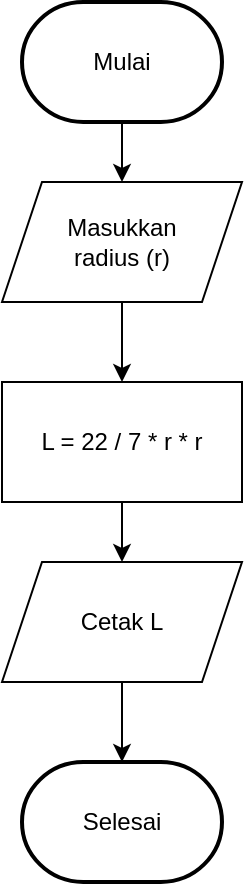 <mxfile version="21.4.0" type="github">
  <diagram name="1.1 luas lingkaran" id="jYa8t2axEULJ61oJ8DdW">
    <mxGraphModel dx="1374" dy="795" grid="1" gridSize="10" guides="1" tooltips="1" connect="1" arrows="1" fold="1" page="1" pageScale="1" pageWidth="850" pageHeight="1100" math="0" shadow="0">
      <root>
        <mxCell id="0" />
        <mxCell id="1" parent="0" />
        <mxCell id="-H5J235AecT4ngG6NxTq-6" value="" style="edgeStyle=orthogonalEdgeStyle;rounded=0;orthogonalLoop=1;jettySize=auto;html=1;" edge="1" parent="1" source="-H5J235AecT4ngG6NxTq-1" target="-H5J235AecT4ngG6NxTq-3">
          <mxGeometry relative="1" as="geometry" />
        </mxCell>
        <mxCell id="-H5J235AecT4ngG6NxTq-1" value="Mulai" style="strokeWidth=2;html=1;shape=mxgraph.flowchart.terminator;whiteSpace=wrap;" vertex="1" parent="1">
          <mxGeometry x="350" y="40" width="100" height="60" as="geometry" />
        </mxCell>
        <mxCell id="-H5J235AecT4ngG6NxTq-2" value="Selesai" style="strokeWidth=2;html=1;shape=mxgraph.flowchart.terminator;whiteSpace=wrap;" vertex="1" parent="1">
          <mxGeometry x="350" y="420" width="100" height="60" as="geometry" />
        </mxCell>
        <mxCell id="-H5J235AecT4ngG6NxTq-7" value="" style="edgeStyle=orthogonalEdgeStyle;rounded=0;orthogonalLoop=1;jettySize=auto;html=1;" edge="1" parent="1" source="-H5J235AecT4ngG6NxTq-3" target="-H5J235AecT4ngG6NxTq-4">
          <mxGeometry relative="1" as="geometry" />
        </mxCell>
        <mxCell id="-H5J235AecT4ngG6NxTq-3" value="&lt;div&gt;Masukkan &lt;br&gt;&lt;/div&gt;&lt;div&gt;radius (r)&lt;/div&gt;" style="shape=parallelogram;perimeter=parallelogramPerimeter;whiteSpace=wrap;html=1;fixedSize=1;" vertex="1" parent="1">
          <mxGeometry x="340" y="130" width="120" height="60" as="geometry" />
        </mxCell>
        <mxCell id="-H5J235AecT4ngG6NxTq-8" value="" style="edgeStyle=orthogonalEdgeStyle;rounded=0;orthogonalLoop=1;jettySize=auto;html=1;" edge="1" parent="1" source="-H5J235AecT4ngG6NxTq-4" target="-H5J235AecT4ngG6NxTq-5">
          <mxGeometry relative="1" as="geometry" />
        </mxCell>
        <mxCell id="-H5J235AecT4ngG6NxTq-4" value="L = 22 / 7 * r * r" style="rounded=0;whiteSpace=wrap;html=1;" vertex="1" parent="1">
          <mxGeometry x="340" y="230" width="120" height="60" as="geometry" />
        </mxCell>
        <mxCell id="-H5J235AecT4ngG6NxTq-9" value="" style="edgeStyle=orthogonalEdgeStyle;rounded=0;orthogonalLoop=1;jettySize=auto;html=1;" edge="1" parent="1" source="-H5J235AecT4ngG6NxTq-5" target="-H5J235AecT4ngG6NxTq-2">
          <mxGeometry relative="1" as="geometry" />
        </mxCell>
        <mxCell id="-H5J235AecT4ngG6NxTq-5" value="Cetak L" style="shape=parallelogram;perimeter=parallelogramPerimeter;whiteSpace=wrap;html=1;fixedSize=1;" vertex="1" parent="1">
          <mxGeometry x="340" y="320" width="120" height="60" as="geometry" />
        </mxCell>
      </root>
    </mxGraphModel>
  </diagram>
</mxfile>
